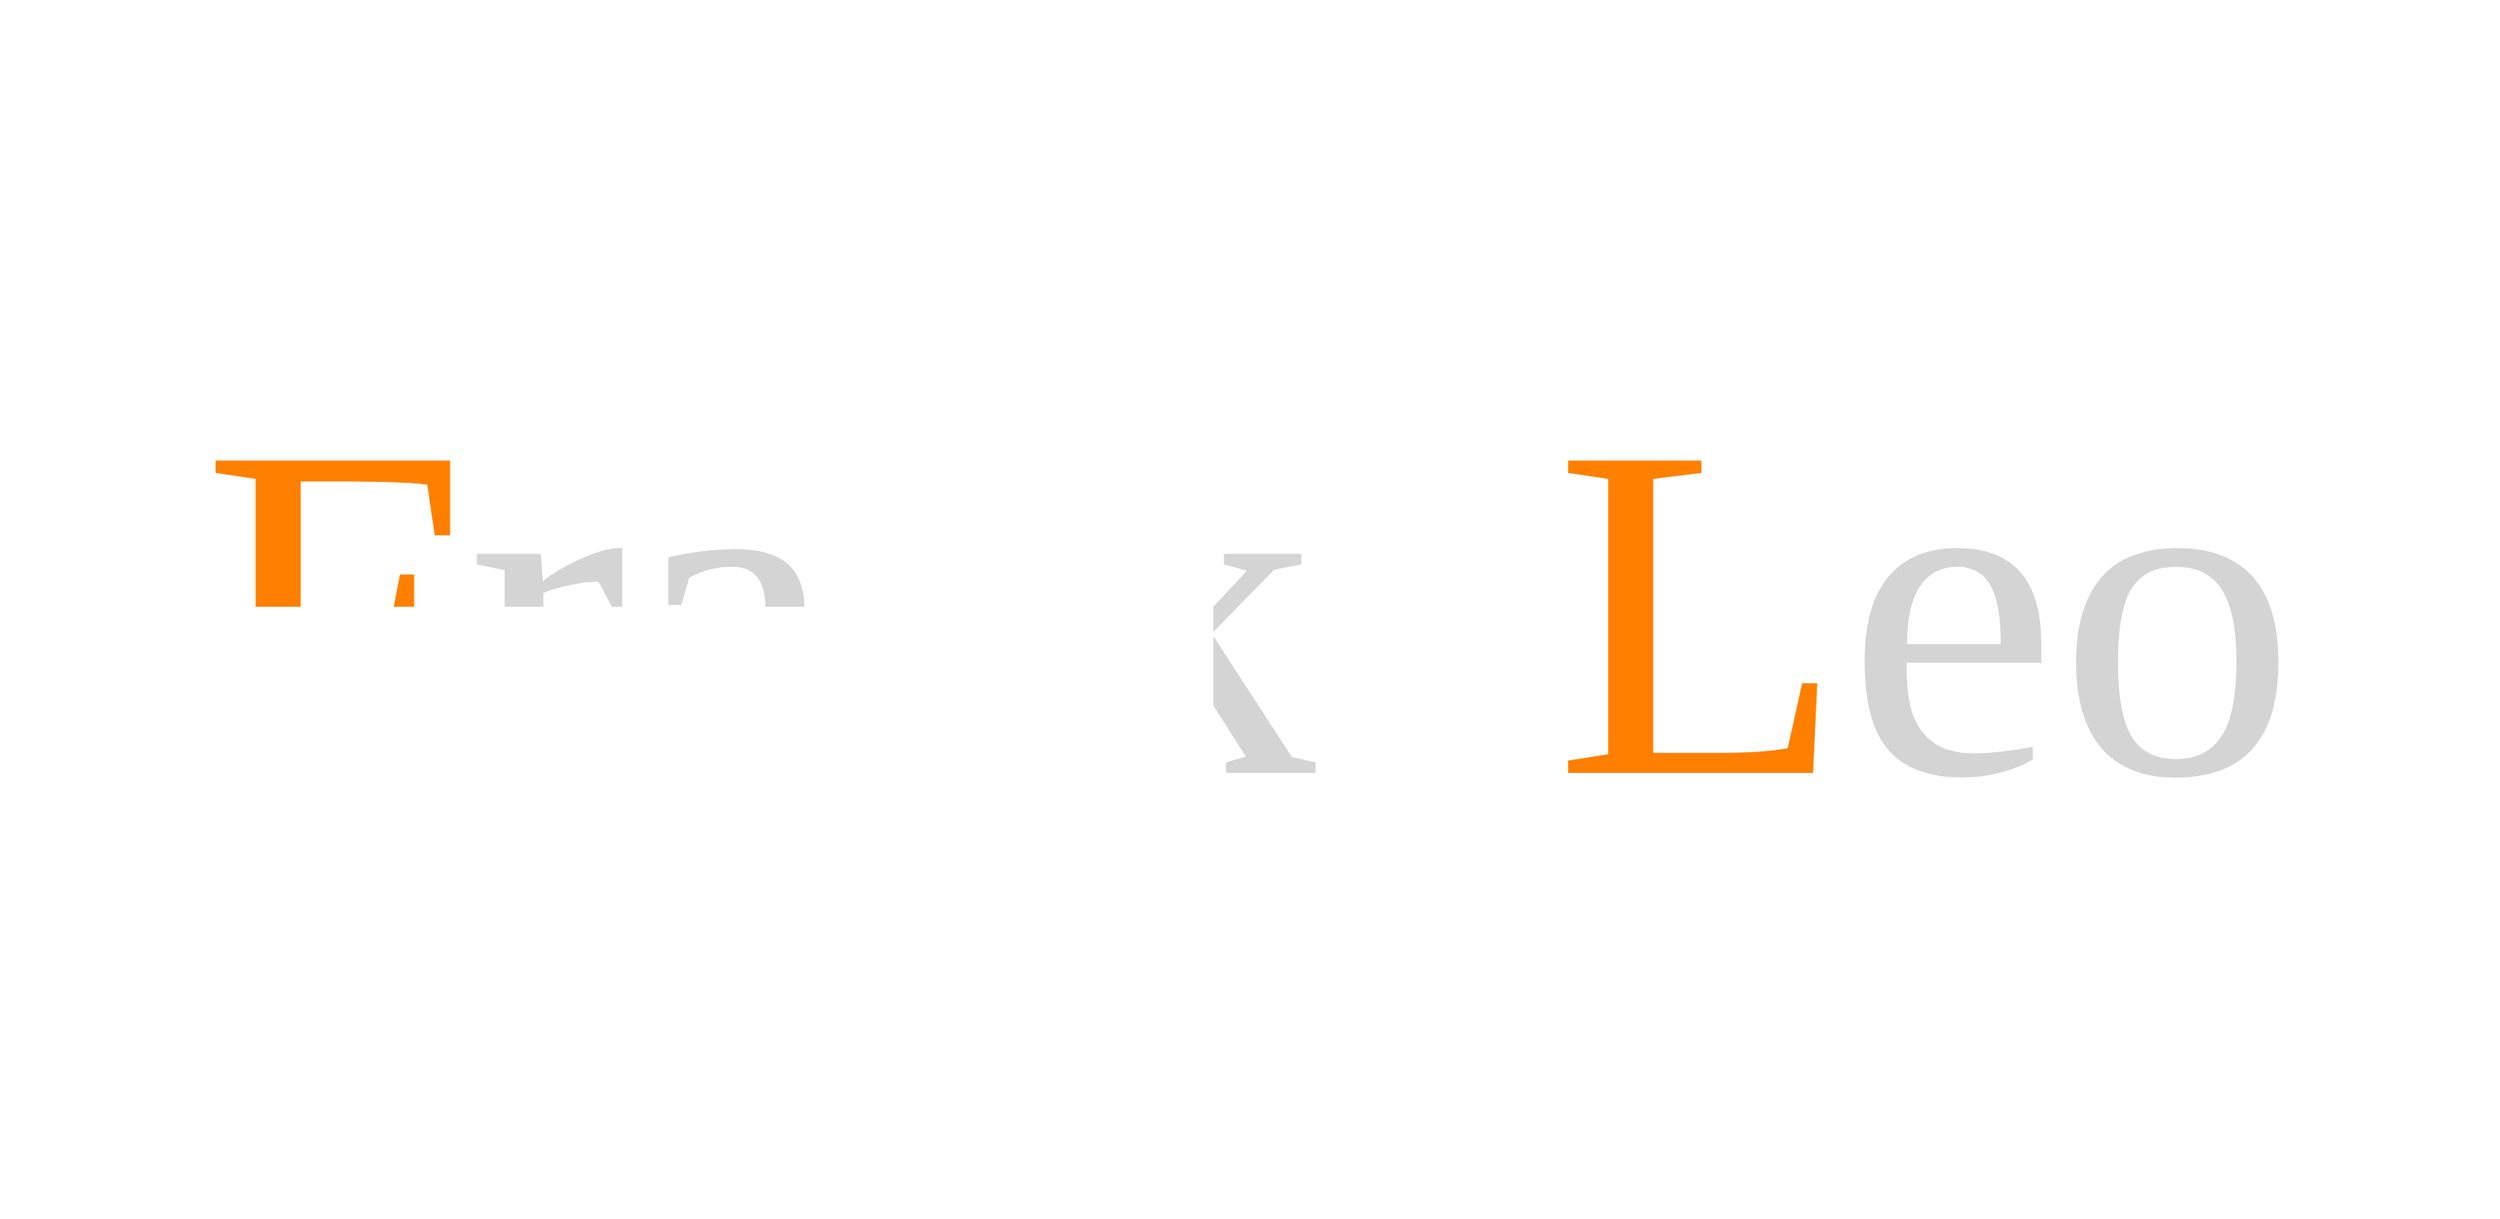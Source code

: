 <mxfile version="21.1.9" type="device">
  <diagram name="Page-1" id="ERJwXKE4ufuHKa2keeCB">
    <mxGraphModel dx="4302" dy="2491" grid="1" gridSize="10" guides="1" tooltips="1" connect="1" arrows="1" fold="1" page="1" pageScale="1" pageWidth="827" pageHeight="1169" math="0" shadow="0">
      <root>
        <mxCell id="0" />
        <mxCell id="1" parent="0" />
        <mxCell id="Qh_PVh86qx_EkCNPLDLQ-9" value="&lt;h1 style=&quot;font-size: 300px;&quot;&gt;&lt;font data-font-src=&quot;https://fonts.googleapis.com/css?family=Pacifico&quot; face=&quot;Pacifico&quot; style=&quot;font-size: 300px; font-weight: normal;&quot;&gt;&lt;font style=&quot;font-size: 300px;&quot; color=&quot;#ff8000&quot;&gt;F&lt;/font&gt;&lt;font style=&quot;font-size: 300px;&quot; color=&quot;#d4d4d4&quot;&gt;rank&lt;/font&gt;&lt;font style=&quot;font-size: 300px;&quot;&gt;&amp;nbsp;&amp;nbsp;&lt;/font&gt;&lt;font style=&quot;font-size: 300px;&quot; color=&quot;#ff8000&quot;&gt;L&lt;/font&gt;&lt;font style=&quot;font-size: 300px;&quot; color=&quot;#d4d4d4&quot;&gt;eo&lt;/font&gt;&lt;/font&gt;&lt;/h1&gt;" style="text;strokeColor=none;align=center;fillColor=none;html=1;verticalAlign=middle;whiteSpace=wrap;rounded=0;" vertex="1" parent="1">
          <mxGeometry x="-800" y="-560" width="1570" height="30" as="geometry" />
        </mxCell>
      </root>
    </mxGraphModel>
  </diagram>
</mxfile>
